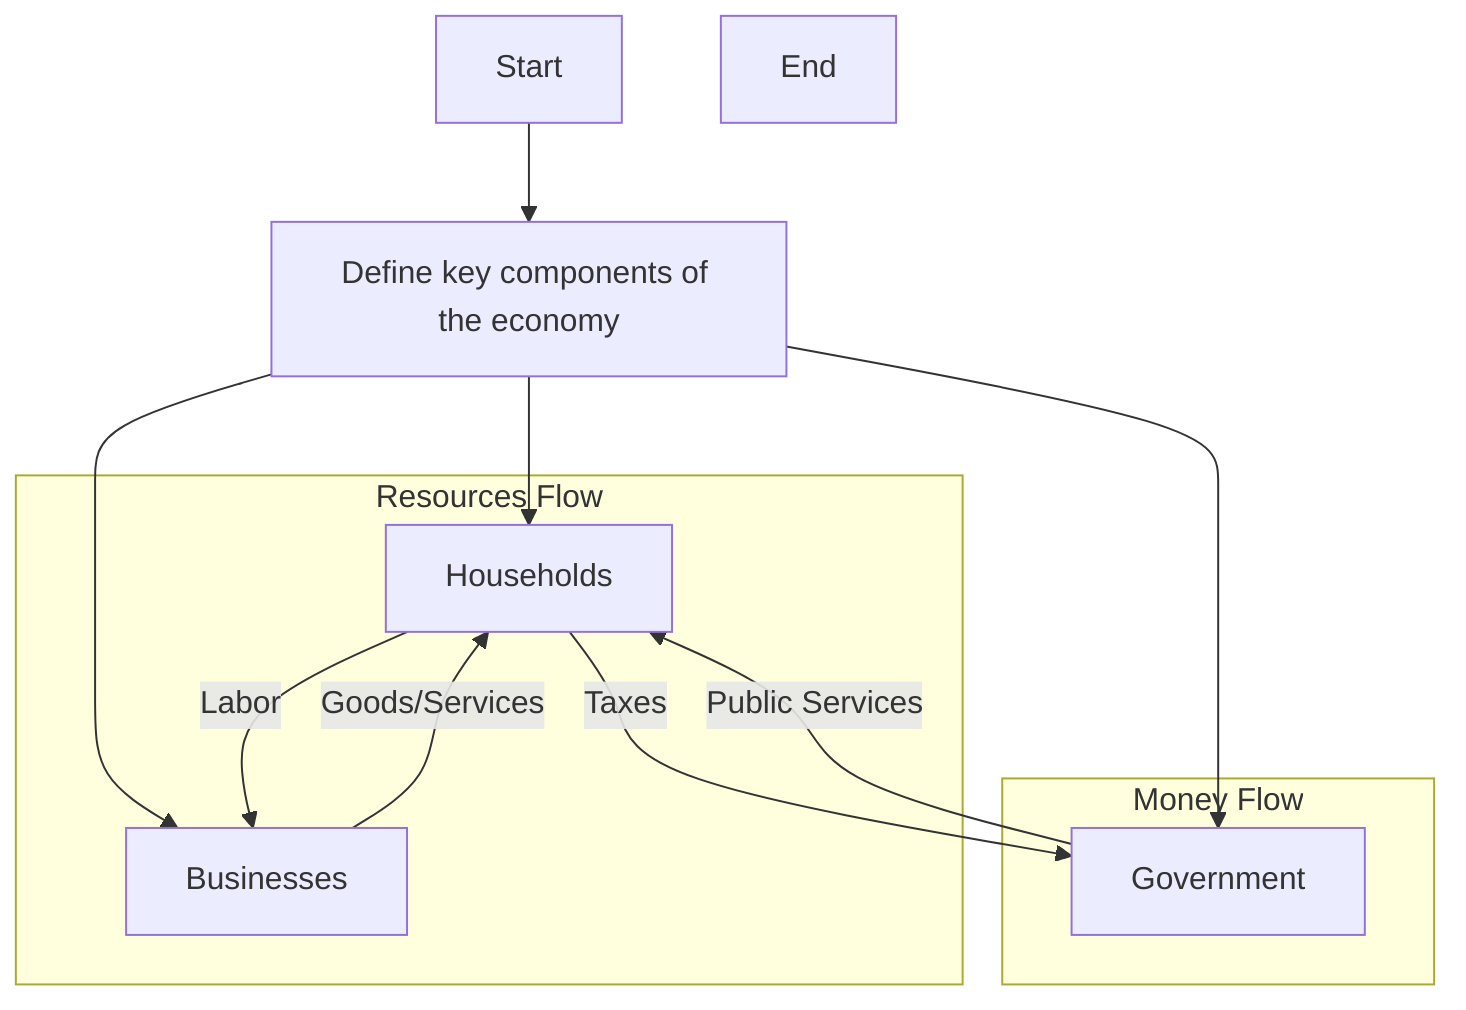 flowchart TD
    A[Start] --> B[Define key components of the economy]
    B --> C[Households]
    B --> D[Businesses]
    B --> E[Government]
    
    subgraph Resources Flow
        C -->|Labor| D
        D -->|Goods/Services| C
    end
    
    subgraph Money Flow
        C -->|Taxes| E
        E -->|Public Services| C
    end
    
    F[End]